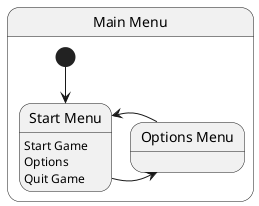 @startuml MainMenuState

state "Main Menu" as MainMenu {
    state "Start Menu" as StartMenu
    StartMenu : Start Game
    StartMenu : Options
    StartMenu : Quit Game

    state "Options Menu" as OptionsMenu

    [*]       -down->  StartMenu
    StartMenu -right-> OptionsMenu
    OptionsMenu   -left->  StartMenu
}

@enduml